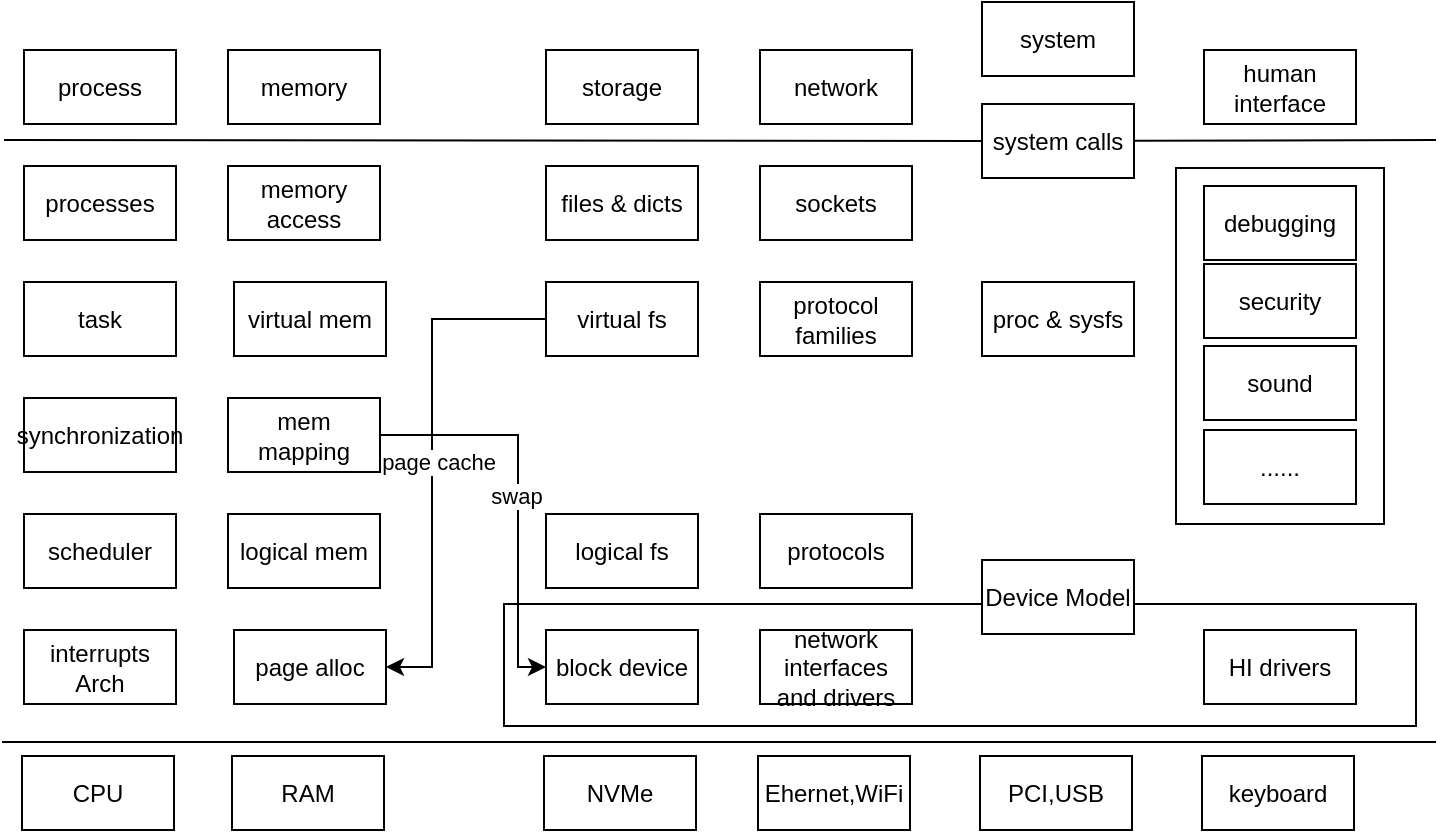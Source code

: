 <mxfile version="24.7.1" type="github">
  <diagram name="Page-1" id="NaoQy-yO6cqsfGPHl9Kc">
    <mxGraphModel dx="1674" dy="819" grid="0" gridSize="10" guides="1" tooltips="1" connect="1" arrows="1" fold="1" page="1" pageScale="1" pageWidth="827" pageHeight="1169" math="0" shadow="0">
      <root>
        <mxCell id="0" />
        <mxCell id="1" parent="0" />
        <mxCell id="xaX1Ac1D6U7UOUDM21Ee-54" value="" style="rounded=0;whiteSpace=wrap;html=1;" vertex="1" parent="1">
          <mxGeometry x="622" y="215" width="104" height="178" as="geometry" />
        </mxCell>
        <mxCell id="xaX1Ac1D6U7UOUDM21Ee-43" value="" style="rounded=0;whiteSpace=wrap;html=1;" vertex="1" parent="1">
          <mxGeometry x="286" y="433" width="456" height="61" as="geometry" />
        </mxCell>
        <mxCell id="xaX1Ac1D6U7UOUDM21Ee-2" value="process" style="rounded=0;whiteSpace=wrap;html=1;" vertex="1" parent="1">
          <mxGeometry x="46" y="156" width="76" height="37" as="geometry" />
        </mxCell>
        <mxCell id="xaX1Ac1D6U7UOUDM21Ee-3" value="memory" style="rounded=0;whiteSpace=wrap;html=1;" vertex="1" parent="1">
          <mxGeometry x="148" y="156" width="76" height="37" as="geometry" />
        </mxCell>
        <mxCell id="xaX1Ac1D6U7UOUDM21Ee-4" value="storage" style="rounded=0;whiteSpace=wrap;html=1;" vertex="1" parent="1">
          <mxGeometry x="307" y="156" width="76" height="37" as="geometry" />
        </mxCell>
        <mxCell id="xaX1Ac1D6U7UOUDM21Ee-5" value="network" style="rounded=0;whiteSpace=wrap;html=1;" vertex="1" parent="1">
          <mxGeometry x="414" y="156" width="76" height="37" as="geometry" />
        </mxCell>
        <mxCell id="xaX1Ac1D6U7UOUDM21Ee-6" value="system" style="rounded=0;whiteSpace=wrap;html=1;" vertex="1" parent="1">
          <mxGeometry x="525" y="132" width="76" height="37" as="geometry" />
        </mxCell>
        <mxCell id="xaX1Ac1D6U7UOUDM21Ee-7" value="human interface" style="rounded=0;whiteSpace=wrap;html=1;" vertex="1" parent="1">
          <mxGeometry x="636" y="156" width="76" height="37" as="geometry" />
        </mxCell>
        <mxCell id="xaX1Ac1D6U7UOUDM21Ee-11" value="processes" style="rounded=0;whiteSpace=wrap;html=1;" vertex="1" parent="1">
          <mxGeometry x="46" y="214" width="76" height="37" as="geometry" />
        </mxCell>
        <mxCell id="xaX1Ac1D6U7UOUDM21Ee-12" value="task" style="rounded=0;whiteSpace=wrap;html=1;" vertex="1" parent="1">
          <mxGeometry x="46" y="272" width="76" height="37" as="geometry" />
        </mxCell>
        <mxCell id="xaX1Ac1D6U7UOUDM21Ee-13" value="synchronization" style="rounded=0;whiteSpace=wrap;html=1;" vertex="1" parent="1">
          <mxGeometry x="46" y="330" width="76" height="37" as="geometry" />
        </mxCell>
        <mxCell id="xaX1Ac1D6U7UOUDM21Ee-14" value="scheduler" style="rounded=0;whiteSpace=wrap;html=1;" vertex="1" parent="1">
          <mxGeometry x="46" y="388" width="76" height="37" as="geometry" />
        </mxCell>
        <mxCell id="xaX1Ac1D6U7UOUDM21Ee-15" value="interrupts&lt;div&gt;Arch&lt;/div&gt;" style="rounded=0;whiteSpace=wrap;html=1;" vertex="1" parent="1">
          <mxGeometry x="46" y="446" width="76" height="37" as="geometry" />
        </mxCell>
        <mxCell id="xaX1Ac1D6U7UOUDM21Ee-16" value="CPU" style="rounded=0;whiteSpace=wrap;html=1;" vertex="1" parent="1">
          <mxGeometry x="45" y="509" width="76" height="37" as="geometry" />
        </mxCell>
        <mxCell id="xaX1Ac1D6U7UOUDM21Ee-17" value="memory access" style="rounded=0;whiteSpace=wrap;html=1;" vertex="1" parent="1">
          <mxGeometry x="148" y="214" width="76" height="37" as="geometry" />
        </mxCell>
        <mxCell id="xaX1Ac1D6U7UOUDM21Ee-18" value="virtual mem" style="rounded=0;whiteSpace=wrap;html=1;" vertex="1" parent="1">
          <mxGeometry x="151" y="272" width="76" height="37" as="geometry" />
        </mxCell>
        <mxCell id="xaX1Ac1D6U7UOUDM21Ee-19" value="files &amp;amp; dicts" style="rounded=0;whiteSpace=wrap;html=1;" vertex="1" parent="1">
          <mxGeometry x="307" y="214" width="76" height="37" as="geometry" />
        </mxCell>
        <mxCell id="xaX1Ac1D6U7UOUDM21Ee-30" style="edgeStyle=orthogonalEdgeStyle;rounded=0;orthogonalLoop=1;jettySize=auto;html=1;exitX=0;exitY=0.5;exitDx=0;exitDy=0;entryX=1;entryY=0.5;entryDx=0;entryDy=0;" edge="1" parent="1" source="xaX1Ac1D6U7UOUDM21Ee-20" target="xaX1Ac1D6U7UOUDM21Ee-23">
          <mxGeometry relative="1" as="geometry">
            <Array as="points">
              <mxPoint x="250" y="291" />
              <mxPoint x="250" y="465" />
            </Array>
          </mxGeometry>
        </mxCell>
        <mxCell id="xaX1Ac1D6U7UOUDM21Ee-31" value="page cache" style="edgeLabel;html=1;align=center;verticalAlign=middle;resizable=0;points=[];" vertex="1" connectable="0" parent="xaX1Ac1D6U7UOUDM21Ee-30">
          <mxGeometry x="0.008" y="3" relative="1" as="geometry">
            <mxPoint as="offset" />
          </mxGeometry>
        </mxCell>
        <mxCell id="xaX1Ac1D6U7UOUDM21Ee-20" value="virtual fs" style="rounded=0;whiteSpace=wrap;html=1;" vertex="1" parent="1">
          <mxGeometry x="307" y="272" width="76" height="37" as="geometry" />
        </mxCell>
        <mxCell id="xaX1Ac1D6U7UOUDM21Ee-28" style="edgeStyle=orthogonalEdgeStyle;rounded=0;orthogonalLoop=1;jettySize=auto;html=1;exitX=1;exitY=0.5;exitDx=0;exitDy=0;entryX=0;entryY=0.5;entryDx=0;entryDy=0;" edge="1" parent="1" source="xaX1Ac1D6U7UOUDM21Ee-21" target="xaX1Ac1D6U7UOUDM21Ee-26">
          <mxGeometry relative="1" as="geometry">
            <Array as="points">
              <mxPoint x="293" y="349" />
              <mxPoint x="293" y="465" />
            </Array>
          </mxGeometry>
        </mxCell>
        <mxCell id="xaX1Ac1D6U7UOUDM21Ee-29" value="swap" style="edgeLabel;html=1;align=center;verticalAlign=middle;resizable=0;points=[];" vertex="1" connectable="0" parent="xaX1Ac1D6U7UOUDM21Ee-28">
          <mxGeometry y="-1" relative="1" as="geometry">
            <mxPoint as="offset" />
          </mxGeometry>
        </mxCell>
        <mxCell id="xaX1Ac1D6U7UOUDM21Ee-21" value="mem mapping" style="rounded=0;whiteSpace=wrap;html=1;" vertex="1" parent="1">
          <mxGeometry x="148" y="330" width="76" height="37" as="geometry" />
        </mxCell>
        <mxCell id="xaX1Ac1D6U7UOUDM21Ee-22" value="logical mem" style="rounded=0;whiteSpace=wrap;html=1;" vertex="1" parent="1">
          <mxGeometry x="148" y="388" width="76" height="37" as="geometry" />
        </mxCell>
        <mxCell id="xaX1Ac1D6U7UOUDM21Ee-23" value="page alloc" style="rounded=0;whiteSpace=wrap;html=1;" vertex="1" parent="1">
          <mxGeometry x="151" y="446" width="76" height="37" as="geometry" />
        </mxCell>
        <mxCell id="xaX1Ac1D6U7UOUDM21Ee-24" value="RAM" style="rounded=0;whiteSpace=wrap;html=1;" vertex="1" parent="1">
          <mxGeometry x="150" y="509" width="76" height="37" as="geometry" />
        </mxCell>
        <mxCell id="xaX1Ac1D6U7UOUDM21Ee-25" value="logical fs" style="rounded=0;whiteSpace=wrap;html=1;" vertex="1" parent="1">
          <mxGeometry x="307" y="388" width="76" height="37" as="geometry" />
        </mxCell>
        <mxCell id="xaX1Ac1D6U7UOUDM21Ee-26" value="block device" style="rounded=0;whiteSpace=wrap;html=1;" vertex="1" parent="1">
          <mxGeometry x="307" y="446" width="76" height="37" as="geometry" />
        </mxCell>
        <mxCell id="xaX1Ac1D6U7UOUDM21Ee-27" value="NVMe" style="rounded=0;whiteSpace=wrap;html=1;" vertex="1" parent="1">
          <mxGeometry x="306" y="509" width="76" height="37" as="geometry" />
        </mxCell>
        <mxCell id="xaX1Ac1D6U7UOUDM21Ee-32" value="sockets" style="rounded=0;whiteSpace=wrap;html=1;" vertex="1" parent="1">
          <mxGeometry x="414" y="214" width="76" height="37" as="geometry" />
        </mxCell>
        <mxCell id="xaX1Ac1D6U7UOUDM21Ee-33" value="protocol families" style="rounded=0;whiteSpace=wrap;html=1;" vertex="1" parent="1">
          <mxGeometry x="414" y="272" width="76" height="37" as="geometry" />
        </mxCell>
        <mxCell id="xaX1Ac1D6U7UOUDM21Ee-34" value="protocols" style="rounded=0;whiteSpace=wrap;html=1;" vertex="1" parent="1">
          <mxGeometry x="414" y="388" width="76" height="37" as="geometry" />
        </mxCell>
        <mxCell id="xaX1Ac1D6U7UOUDM21Ee-35" value="network interfaces and drivers" style="rounded=0;whiteSpace=wrap;html=1;" vertex="1" parent="1">
          <mxGeometry x="414" y="446" width="76" height="37" as="geometry" />
        </mxCell>
        <mxCell id="xaX1Ac1D6U7UOUDM21Ee-36" value="Ehernet,WiFi" style="rounded=0;whiteSpace=wrap;html=1;" vertex="1" parent="1">
          <mxGeometry x="413" y="509" width="76" height="37" as="geometry" />
        </mxCell>
        <mxCell id="xaX1Ac1D6U7UOUDM21Ee-39" value="" style="endArrow=none;html=1;rounded=0;" edge="1" parent="1" source="xaX1Ac1D6U7UOUDM21Ee-37">
          <mxGeometry width="50" height="50" relative="1" as="geometry">
            <mxPoint x="36" y="201" as="sourcePoint" />
            <mxPoint x="752" y="201" as="targetPoint" />
          </mxGeometry>
        </mxCell>
        <mxCell id="xaX1Ac1D6U7UOUDM21Ee-40" value="" style="endArrow=none;html=1;rounded=0;" edge="1" parent="1" target="xaX1Ac1D6U7UOUDM21Ee-37">
          <mxGeometry width="50" height="50" relative="1" as="geometry">
            <mxPoint x="36" y="201" as="sourcePoint" />
            <mxPoint x="733" y="201" as="targetPoint" />
          </mxGeometry>
        </mxCell>
        <mxCell id="xaX1Ac1D6U7UOUDM21Ee-37" value="system calls" style="rounded=0;whiteSpace=wrap;html=1;" vertex="1" parent="1">
          <mxGeometry x="525" y="183" width="76" height="37" as="geometry" />
        </mxCell>
        <mxCell id="xaX1Ac1D6U7UOUDM21Ee-42" value="proc &amp;amp; sysfs" style="rounded=0;whiteSpace=wrap;html=1;" vertex="1" parent="1">
          <mxGeometry x="525" y="272" width="76" height="37" as="geometry" />
        </mxCell>
        <mxCell id="xaX1Ac1D6U7UOUDM21Ee-45" value="Device Model" style="rounded=0;whiteSpace=wrap;html=1;" vertex="1" parent="1">
          <mxGeometry x="525" y="411" width="76" height="37" as="geometry" />
        </mxCell>
        <mxCell id="xaX1Ac1D6U7UOUDM21Ee-46" value="HI drivers" style="rounded=0;whiteSpace=wrap;html=1;" vertex="1" parent="1">
          <mxGeometry x="636" y="446" width="76" height="37" as="geometry" />
        </mxCell>
        <mxCell id="xaX1Ac1D6U7UOUDM21Ee-48" value="PCI,USB" style="rounded=0;whiteSpace=wrap;html=1;" vertex="1" parent="1">
          <mxGeometry x="524" y="509" width="76" height="37" as="geometry" />
        </mxCell>
        <mxCell id="xaX1Ac1D6U7UOUDM21Ee-49" value="keyboard" style="rounded=0;whiteSpace=wrap;html=1;" vertex="1" parent="1">
          <mxGeometry x="635" y="509" width="76" height="37" as="geometry" />
        </mxCell>
        <mxCell id="xaX1Ac1D6U7UOUDM21Ee-51" value="debugging" style="rounded=0;whiteSpace=wrap;html=1;" vertex="1" parent="1">
          <mxGeometry x="636" y="224" width="76" height="37" as="geometry" />
        </mxCell>
        <mxCell id="xaX1Ac1D6U7UOUDM21Ee-52" value="security" style="rounded=0;whiteSpace=wrap;html=1;" vertex="1" parent="1">
          <mxGeometry x="636" y="263" width="76" height="37" as="geometry" />
        </mxCell>
        <mxCell id="xaX1Ac1D6U7UOUDM21Ee-53" value="sound" style="rounded=0;whiteSpace=wrap;html=1;" vertex="1" parent="1">
          <mxGeometry x="636" y="304" width="76" height="37" as="geometry" />
        </mxCell>
        <mxCell id="xaX1Ac1D6U7UOUDM21Ee-56" value="" style="endArrow=none;html=1;rounded=0;" edge="1" parent="1">
          <mxGeometry width="50" height="50" relative="1" as="geometry">
            <mxPoint x="35" y="502" as="sourcePoint" />
            <mxPoint x="752" y="502" as="targetPoint" />
          </mxGeometry>
        </mxCell>
        <mxCell id="xaX1Ac1D6U7UOUDM21Ee-58" value="......" style="rounded=0;whiteSpace=wrap;html=1;" vertex="1" parent="1">
          <mxGeometry x="636" y="346" width="76" height="37" as="geometry" />
        </mxCell>
      </root>
    </mxGraphModel>
  </diagram>
</mxfile>
